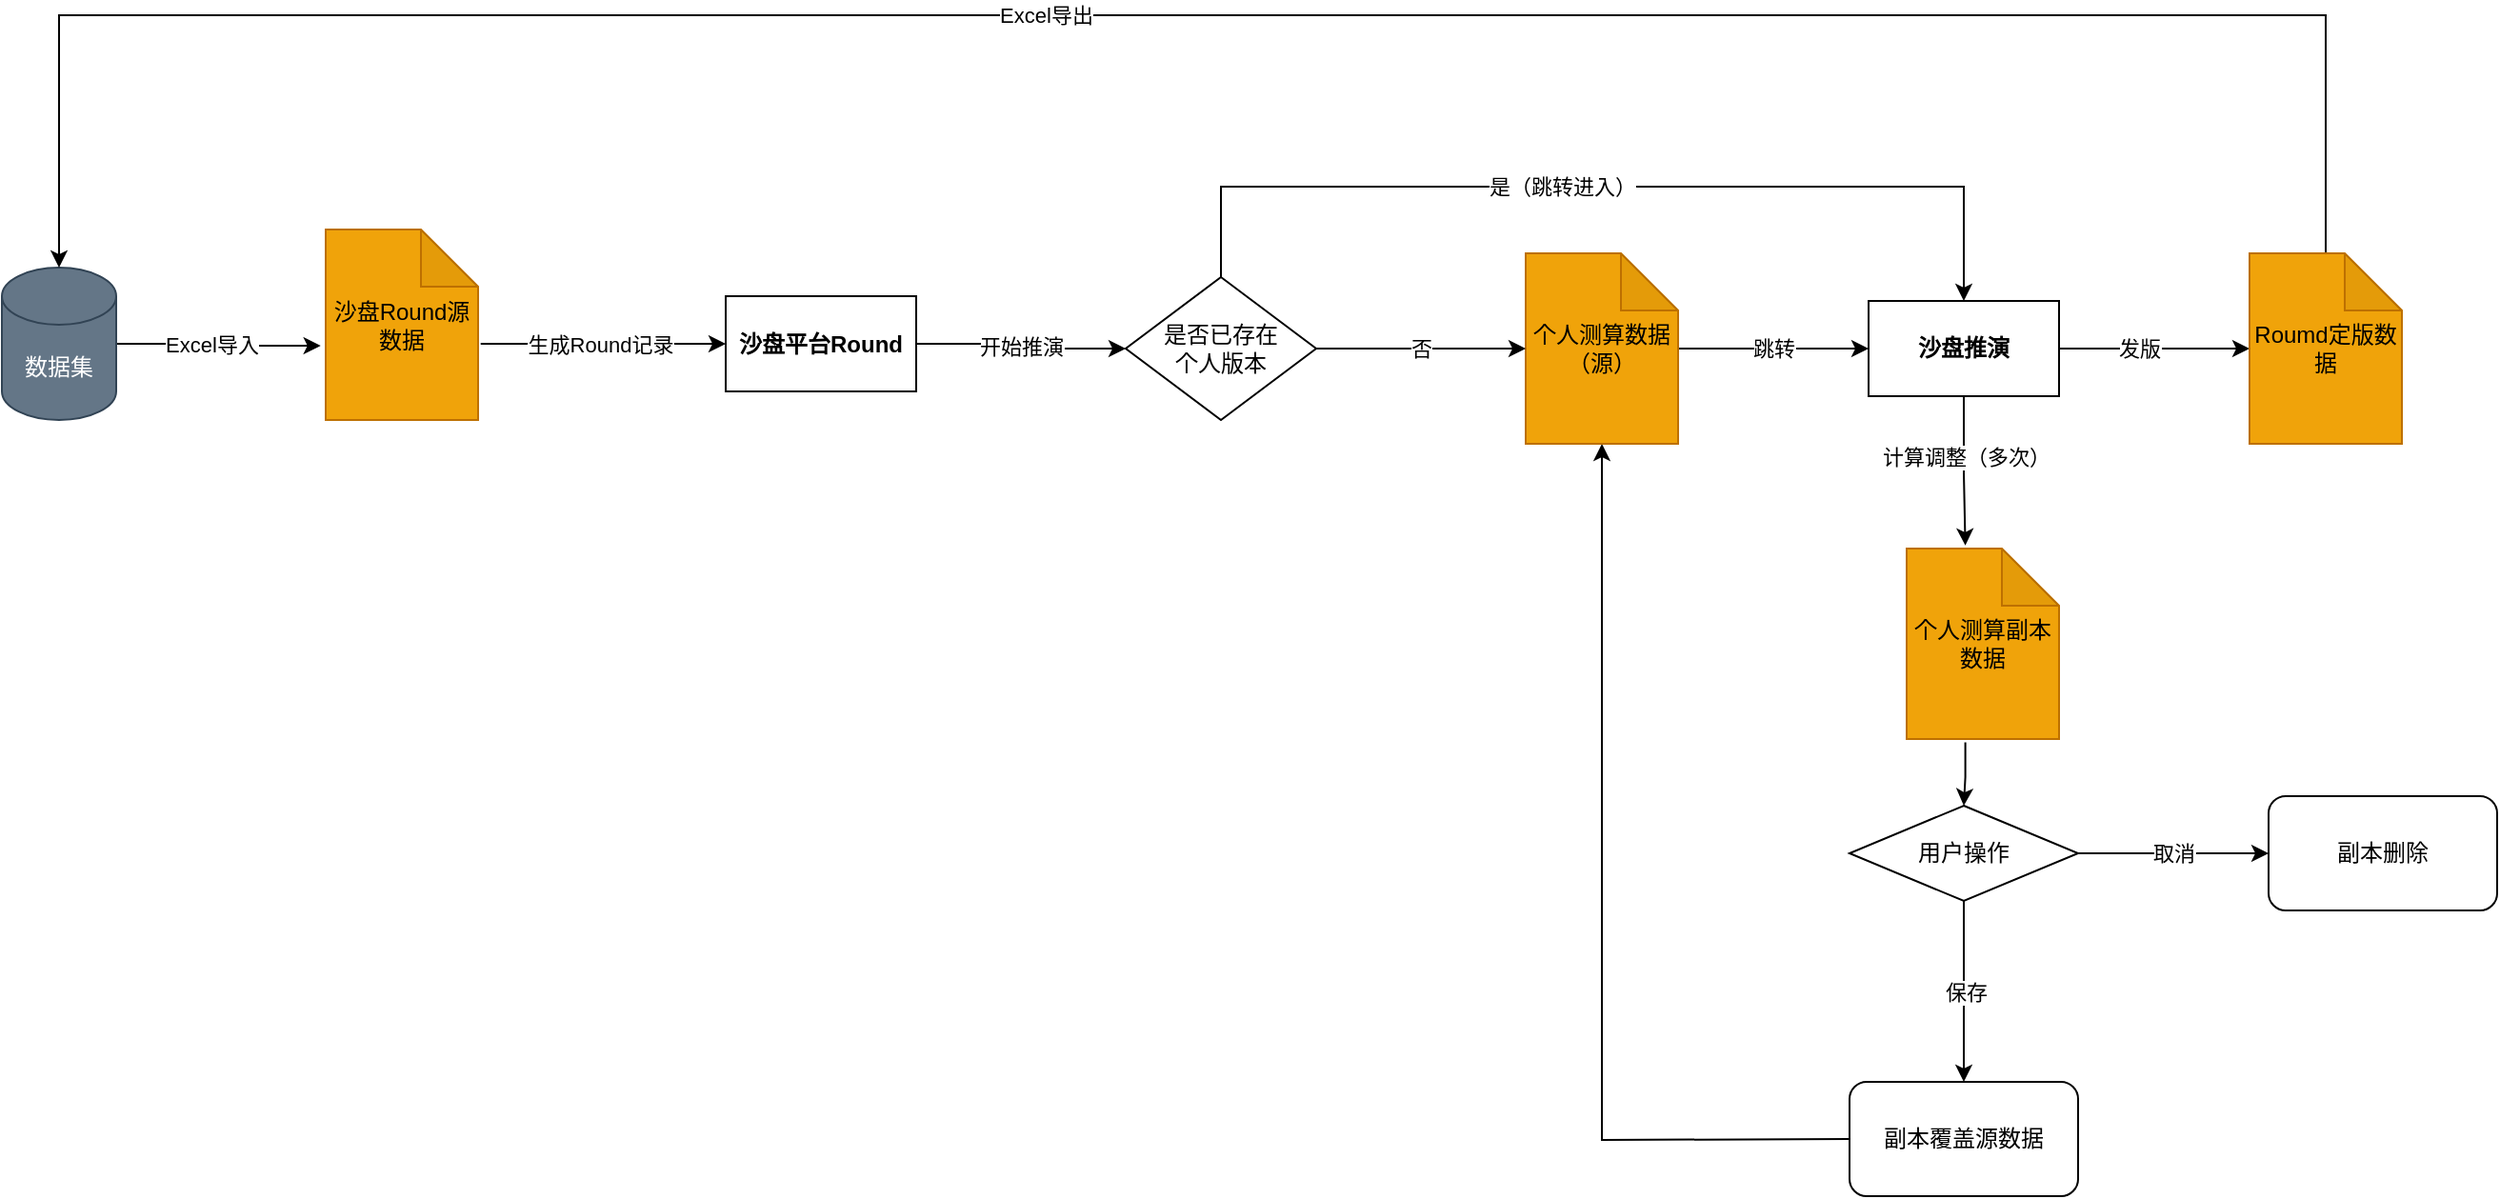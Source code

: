 <mxfile version="21.3.8" type="github">
  <diagram name="第 1 页" id="RcuNdlHDXZPaqMJl9dOt">
    <mxGraphModel dx="2420" dy="840" grid="1" gridSize="10" guides="1" tooltips="1" connect="1" arrows="1" fold="1" page="1" pageScale="1" pageWidth="827" pageHeight="1169" math="0" shadow="0">
      <root>
        <mxCell id="0" />
        <mxCell id="1" parent="0" />
        <mxCell id="jwdTjVKlBSezz26rAJ9t-45" value="开始推演" style="edgeStyle=orthogonalEdgeStyle;rounded=0;orthogonalLoop=1;jettySize=auto;html=1;" edge="1" parent="1" source="jwdTjVKlBSezz26rAJ9t-2" target="jwdTjVKlBSezz26rAJ9t-44">
          <mxGeometry relative="1" as="geometry" />
        </mxCell>
        <mxCell id="jwdTjVKlBSezz26rAJ9t-2" value="沙盘平台Round" style="rounded=0;whiteSpace=wrap;html=1;fillColor=none;fontStyle=1" vertex="1" parent="1">
          <mxGeometry x="90" y="287.5" width="100" height="50" as="geometry" />
        </mxCell>
        <mxCell id="jwdTjVKlBSezz26rAJ9t-8" value="" style="edgeStyle=orthogonalEdgeStyle;rounded=0;orthogonalLoop=1;jettySize=auto;html=1;entryX=0.385;entryY=-0.016;entryDx=0;entryDy=0;entryPerimeter=0;" edge="1" parent="1" source="jwdTjVKlBSezz26rAJ9t-5" target="jwdTjVKlBSezz26rAJ9t-37">
          <mxGeometry relative="1" as="geometry">
            <mxPoint x="740" y="390.0" as="targetPoint" />
          </mxGeometry>
        </mxCell>
        <mxCell id="jwdTjVKlBSezz26rAJ9t-9" value="计算调整（多次）" style="edgeLabel;html=1;align=center;verticalAlign=middle;resizable=0;points=[];" vertex="1" connectable="0" parent="jwdTjVKlBSezz26rAJ9t-8">
          <mxGeometry x="-0.205" y="1" relative="1" as="geometry">
            <mxPoint as="offset" />
          </mxGeometry>
        </mxCell>
        <mxCell id="jwdTjVKlBSezz26rAJ9t-21" value="" style="edgeStyle=orthogonalEdgeStyle;rounded=0;orthogonalLoop=1;jettySize=auto;html=1;entryX=0;entryY=0.5;entryDx=0;entryDy=0;entryPerimeter=0;" edge="1" parent="1" source="jwdTjVKlBSezz26rAJ9t-5" target="jwdTjVKlBSezz26rAJ9t-36">
          <mxGeometry relative="1" as="geometry">
            <mxPoint x="910" y="315" as="targetPoint" />
          </mxGeometry>
        </mxCell>
        <mxCell id="jwdTjVKlBSezz26rAJ9t-23" value="发版" style="edgeLabel;html=1;align=center;verticalAlign=middle;resizable=0;points=[];" vertex="1" connectable="0" parent="jwdTjVKlBSezz26rAJ9t-21">
          <mxGeometry x="-0.171" relative="1" as="geometry">
            <mxPoint as="offset" />
          </mxGeometry>
        </mxCell>
        <mxCell id="jwdTjVKlBSezz26rAJ9t-5" value="沙盘推演" style="rounded=0;whiteSpace=wrap;html=1;fillColor=none;fontStyle=1" vertex="1" parent="1">
          <mxGeometry x="690" y="290" width="100" height="50" as="geometry" />
        </mxCell>
        <mxCell id="jwdTjVKlBSezz26rAJ9t-11" value="" style="edgeStyle=orthogonalEdgeStyle;rounded=0;orthogonalLoop=1;jettySize=auto;html=1;exitX=0.385;exitY=1.017;exitDx=0;exitDy=0;exitPerimeter=0;" edge="1" parent="1" source="jwdTjVKlBSezz26rAJ9t-37" target="jwdTjVKlBSezz26rAJ9t-10">
          <mxGeometry relative="1" as="geometry">
            <mxPoint x="740" y="470" as="sourcePoint" />
          </mxGeometry>
        </mxCell>
        <mxCell id="jwdTjVKlBSezz26rAJ9t-13" value="取消" style="edgeStyle=orthogonalEdgeStyle;rounded=0;orthogonalLoop=1;jettySize=auto;html=1;entryX=0;entryY=0.5;entryDx=0;entryDy=0;" edge="1" parent="1" source="jwdTjVKlBSezz26rAJ9t-10" target="jwdTjVKlBSezz26rAJ9t-52">
          <mxGeometry relative="1" as="geometry">
            <mxPoint x="870" y="580" as="targetPoint" />
          </mxGeometry>
        </mxCell>
        <mxCell id="jwdTjVKlBSezz26rAJ9t-15" value="保存" style="edgeStyle=orthogonalEdgeStyle;rounded=0;orthogonalLoop=1;jettySize=auto;html=1;" edge="1" parent="1" source="jwdTjVKlBSezz26rAJ9t-10">
          <mxGeometry relative="1" as="geometry">
            <mxPoint x="740" y="700" as="targetPoint" />
          </mxGeometry>
        </mxCell>
        <mxCell id="jwdTjVKlBSezz26rAJ9t-10" value="用户操作" style="rhombus;whiteSpace=wrap;html=1;rounded=0;" vertex="1" parent="1">
          <mxGeometry x="680" y="555" width="120" height="50" as="geometry" />
        </mxCell>
        <mxCell id="jwdTjVKlBSezz26rAJ9t-19" style="edgeStyle=orthogonalEdgeStyle;rounded=0;orthogonalLoop=1;jettySize=auto;html=1;entryX=0.5;entryY=1;entryDx=0;entryDy=0;entryPerimeter=0;" edge="1" parent="1" target="jwdTjVKlBSezz26rAJ9t-35">
          <mxGeometry relative="1" as="geometry">
            <mxPoint x="540" y="355" as="targetPoint" />
            <mxPoint x="680" y="730" as="sourcePoint" />
          </mxGeometry>
        </mxCell>
        <mxCell id="jwdTjVKlBSezz26rAJ9t-29" value="" style="edgeStyle=orthogonalEdgeStyle;rounded=0;orthogonalLoop=1;jettySize=auto;html=1;entryX=0;entryY=0.5;entryDx=0;entryDy=0;exitX=1.017;exitY=0.6;exitDx=0;exitDy=0;exitPerimeter=0;" edge="1" parent="1" source="jwdTjVKlBSezz26rAJ9t-32" target="jwdTjVKlBSezz26rAJ9t-2">
          <mxGeometry relative="1" as="geometry">
            <mxPoint x="-30" y="312.5" as="sourcePoint" />
            <mxPoint y="312.5" as="targetPoint" />
          </mxGeometry>
        </mxCell>
        <mxCell id="jwdTjVKlBSezz26rAJ9t-30" value="生成Round记录" style="edgeLabel;html=1;align=center;verticalAlign=middle;resizable=0;points=[];" vertex="1" connectable="0" parent="jwdTjVKlBSezz26rAJ9t-29">
          <mxGeometry x="-0.382" y="-3" relative="1" as="geometry">
            <mxPoint x="23" y="-3" as="offset" />
          </mxGeometry>
        </mxCell>
        <mxCell id="jwdTjVKlBSezz26rAJ9t-33" value="" style="edgeStyle=orthogonalEdgeStyle;rounded=0;orthogonalLoop=1;jettySize=auto;html=1;entryX=-0.033;entryY=0.61;entryDx=0;entryDy=0;entryPerimeter=0;" edge="1" parent="1" source="jwdTjVKlBSezz26rAJ9t-31" target="jwdTjVKlBSezz26rAJ9t-32">
          <mxGeometry relative="1" as="geometry" />
        </mxCell>
        <mxCell id="jwdTjVKlBSezz26rAJ9t-34" value="Excel导入" style="edgeLabel;html=1;align=center;verticalAlign=middle;resizable=0;points=[];" vertex="1" connectable="0" parent="jwdTjVKlBSezz26rAJ9t-33">
          <mxGeometry x="-0.71" y="1" relative="1" as="geometry">
            <mxPoint x="34" y="1" as="offset" />
          </mxGeometry>
        </mxCell>
        <mxCell id="jwdTjVKlBSezz26rAJ9t-31" value="数据集" style="shape=cylinder3;whiteSpace=wrap;html=1;boundedLbl=1;backgroundOutline=1;size=15;fillColor=#647687;fontColor=#ffffff;strokeColor=#314354;" vertex="1" parent="1">
          <mxGeometry x="-290" y="272.5" width="60" height="80" as="geometry" />
        </mxCell>
        <mxCell id="jwdTjVKlBSezz26rAJ9t-32" value="沙盘Round源数据" style="shape=note;whiteSpace=wrap;html=1;backgroundOutline=1;darkOpacity=0.05;fillColor=#f0a30a;fontColor=#000000;strokeColor=#BD7000;" vertex="1" parent="1">
          <mxGeometry x="-120" y="252.5" width="80" height="100" as="geometry" />
        </mxCell>
        <mxCell id="jwdTjVKlBSezz26rAJ9t-39" value="跳转" style="edgeStyle=orthogonalEdgeStyle;rounded=0;orthogonalLoop=1;jettySize=auto;html=1;entryX=0;entryY=0.5;entryDx=0;entryDy=0;" edge="1" parent="1" source="jwdTjVKlBSezz26rAJ9t-35" target="jwdTjVKlBSezz26rAJ9t-5">
          <mxGeometry relative="1" as="geometry">
            <mxPoint x="670" y="330" as="targetPoint" />
          </mxGeometry>
        </mxCell>
        <mxCell id="jwdTjVKlBSezz26rAJ9t-35" value="个人测算数据（源）" style="shape=note;whiteSpace=wrap;html=1;backgroundOutline=1;darkOpacity=0.05;fillColor=#f0a30a;fontColor=#000000;strokeColor=#BD7000;" vertex="1" parent="1">
          <mxGeometry x="510" y="265" width="80" height="100" as="geometry" />
        </mxCell>
        <mxCell id="jwdTjVKlBSezz26rAJ9t-54" style="edgeStyle=orthogonalEdgeStyle;rounded=0;orthogonalLoop=1;jettySize=auto;html=1;exitX=0.5;exitY=0;exitDx=0;exitDy=0;exitPerimeter=0;entryX=0.5;entryY=0;entryDx=0;entryDy=0;entryPerimeter=0;" edge="1" parent="1" source="jwdTjVKlBSezz26rAJ9t-36" target="jwdTjVKlBSezz26rAJ9t-31">
          <mxGeometry relative="1" as="geometry">
            <Array as="points">
              <mxPoint x="930" y="140" />
              <mxPoint x="-260" y="140" />
            </Array>
          </mxGeometry>
        </mxCell>
        <mxCell id="jwdTjVKlBSezz26rAJ9t-55" value="Excel导出" style="edgeLabel;html=1;align=center;verticalAlign=middle;resizable=0;points=[];" vertex="1" connectable="0" parent="jwdTjVKlBSezz26rAJ9t-54">
          <mxGeometry x="0.103" relative="1" as="geometry">
            <mxPoint x="1" as="offset" />
          </mxGeometry>
        </mxCell>
        <mxCell id="jwdTjVKlBSezz26rAJ9t-36" value="Roumd定版数据" style="shape=note;whiteSpace=wrap;html=1;backgroundOutline=1;darkOpacity=0.05;fillColor=#f0a30a;fontColor=#000000;strokeColor=#BD7000;" vertex="1" parent="1">
          <mxGeometry x="890" y="265" width="80" height="100" as="geometry" />
        </mxCell>
        <mxCell id="jwdTjVKlBSezz26rAJ9t-37" value="个人测算副本数据" style="shape=note;whiteSpace=wrap;html=1;backgroundOutline=1;darkOpacity=0.05;fillColor=#f0a30a;fontColor=#000000;strokeColor=#BD7000;" vertex="1" parent="1">
          <mxGeometry x="710" y="420" width="80" height="100" as="geometry" />
        </mxCell>
        <mxCell id="jwdTjVKlBSezz26rAJ9t-46" value="否" style="edgeStyle=orthogonalEdgeStyle;rounded=0;orthogonalLoop=1;jettySize=auto;html=1;exitX=1;exitY=0.5;exitDx=0;exitDy=0;entryX=0;entryY=0.5;entryDx=0;entryDy=0;entryPerimeter=0;" edge="1" parent="1" source="jwdTjVKlBSezz26rAJ9t-44" target="jwdTjVKlBSezz26rAJ9t-35">
          <mxGeometry relative="1" as="geometry" />
        </mxCell>
        <mxCell id="jwdTjVKlBSezz26rAJ9t-50" style="edgeStyle=orthogonalEdgeStyle;rounded=0;orthogonalLoop=1;jettySize=auto;html=1;entryX=0.5;entryY=0;entryDx=0;entryDy=0;" edge="1" parent="1" source="jwdTjVKlBSezz26rAJ9t-44" target="jwdTjVKlBSezz26rAJ9t-5">
          <mxGeometry relative="1" as="geometry">
            <Array as="points">
              <mxPoint x="350" y="230" />
              <mxPoint x="740" y="230" />
            </Array>
          </mxGeometry>
        </mxCell>
        <mxCell id="jwdTjVKlBSezz26rAJ9t-51" value="是（跳转进入）" style="edgeLabel;html=1;align=center;verticalAlign=middle;resizable=0;points=[];" vertex="1" connectable="0" parent="jwdTjVKlBSezz26rAJ9t-50">
          <mxGeometry x="-0.09" relative="1" as="geometry">
            <mxPoint as="offset" />
          </mxGeometry>
        </mxCell>
        <mxCell id="jwdTjVKlBSezz26rAJ9t-44" value="是否已存在&lt;br&gt;个人版本" style="rhombus;whiteSpace=wrap;html=1;rounded=0;" vertex="1" parent="1">
          <mxGeometry x="300" y="277.5" width="100" height="75" as="geometry" />
        </mxCell>
        <mxCell id="jwdTjVKlBSezz26rAJ9t-52" value="副本删除" style="rounded=1;whiteSpace=wrap;html=1;" vertex="1" parent="1">
          <mxGeometry x="900" y="550" width="120" height="60" as="geometry" />
        </mxCell>
        <mxCell id="jwdTjVKlBSezz26rAJ9t-53" value="副本覆盖源数据" style="rounded=1;whiteSpace=wrap;html=1;" vertex="1" parent="1">
          <mxGeometry x="680" y="700" width="120" height="60" as="geometry" />
        </mxCell>
      </root>
    </mxGraphModel>
  </diagram>
</mxfile>
